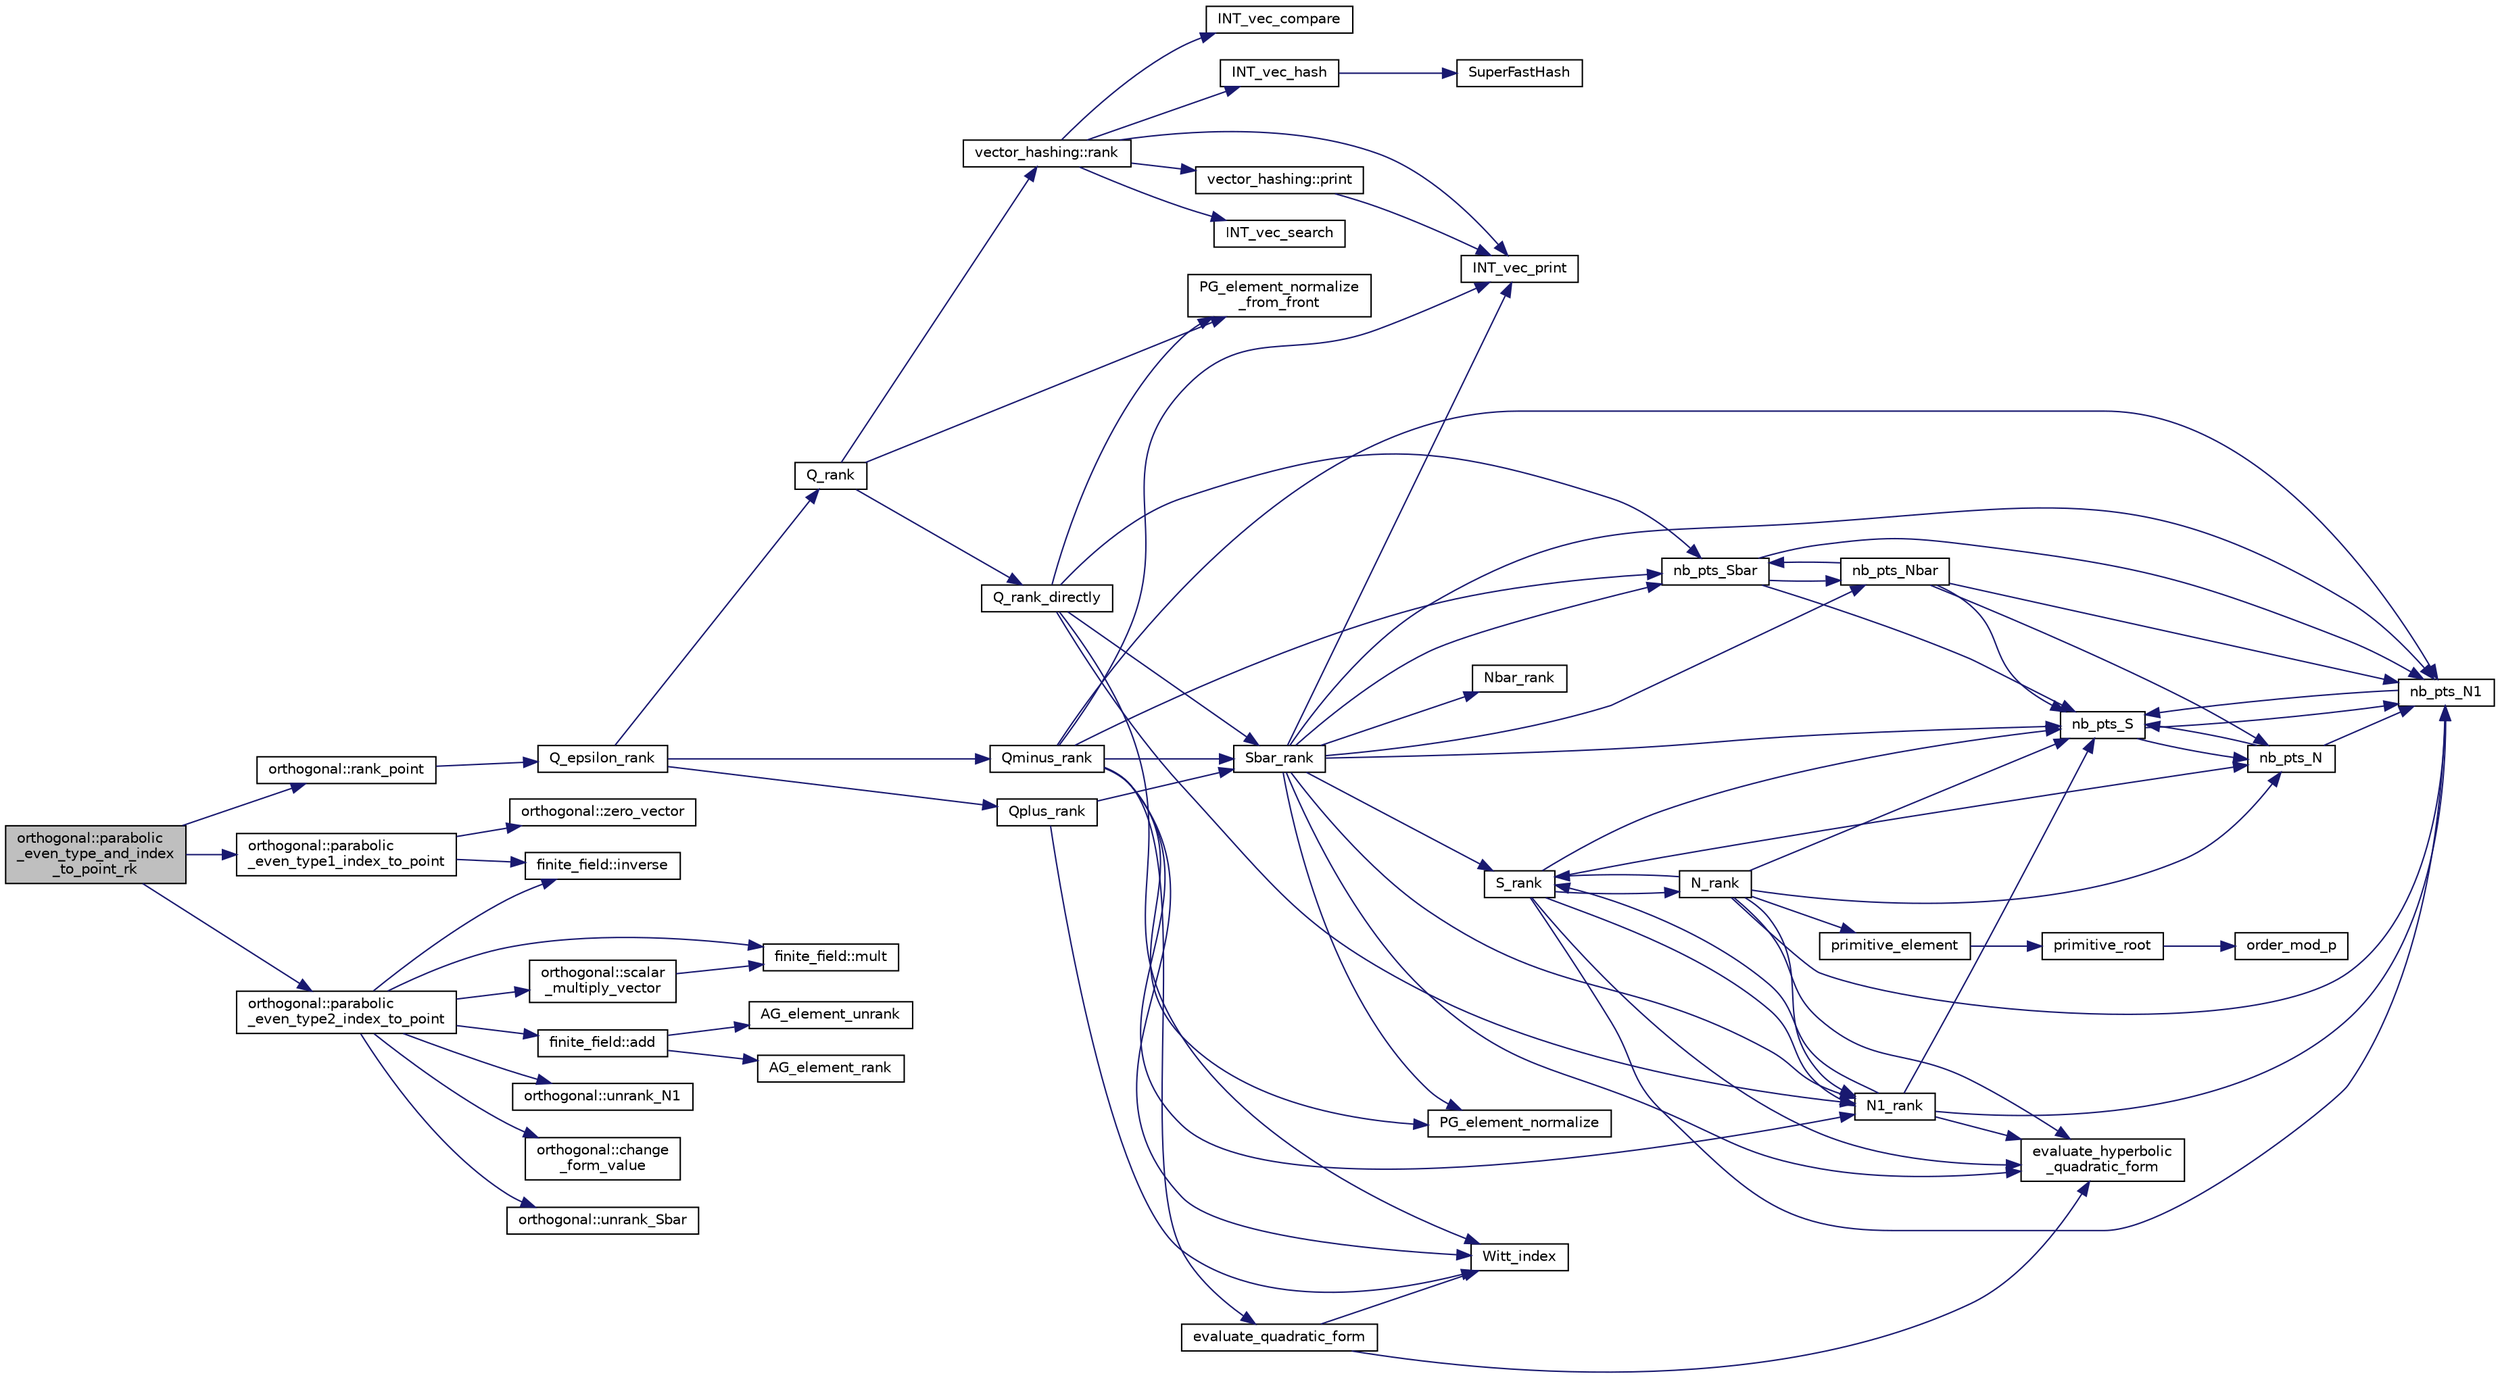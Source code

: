 digraph "orthogonal::parabolic_even_type_and_index_to_point_rk"
{
  edge [fontname="Helvetica",fontsize="10",labelfontname="Helvetica",labelfontsize="10"];
  node [fontname="Helvetica",fontsize="10",shape=record];
  rankdir="LR";
  Node18545 [label="orthogonal::parabolic\l_even_type_and_index\l_to_point_rk",height=0.2,width=0.4,color="black", fillcolor="grey75", style="filled", fontcolor="black"];
  Node18545 -> Node18546 [color="midnightblue",fontsize="10",style="solid",fontname="Helvetica"];
  Node18546 [label="orthogonal::parabolic\l_even_type1_index_to_point",height=0.2,width=0.4,color="black", fillcolor="white", style="filled",URL="$d7/daa/classorthogonal.html#a6646754b896f772146faceaa4100403f"];
  Node18546 -> Node18547 [color="midnightblue",fontsize="10",style="solid",fontname="Helvetica"];
  Node18547 [label="orthogonal::zero_vector",height=0.2,width=0.4,color="black", fillcolor="white", style="filled",URL="$d7/daa/classorthogonal.html#ac549a3cc712c2e811ae33820f0ccd59a"];
  Node18546 -> Node18548 [color="midnightblue",fontsize="10",style="solid",fontname="Helvetica"];
  Node18548 [label="finite_field::inverse",height=0.2,width=0.4,color="black", fillcolor="white", style="filled",URL="$df/d5a/classfinite__field.html#a69f2a12c01e70b7ce2d115c5221c9cdd"];
  Node18545 -> Node18549 [color="midnightblue",fontsize="10",style="solid",fontname="Helvetica"];
  Node18549 [label="orthogonal::rank_point",height=0.2,width=0.4,color="black", fillcolor="white", style="filled",URL="$d7/daa/classorthogonal.html#adb4f1528590a804b3c011a68c9ebf655"];
  Node18549 -> Node18550 [color="midnightblue",fontsize="10",style="solid",fontname="Helvetica"];
  Node18550 [label="Q_epsilon_rank",height=0.2,width=0.4,color="black", fillcolor="white", style="filled",URL="$d4/d67/geometry_8h.html#a0949e1151174e2988aa697cb31942e97"];
  Node18550 -> Node18551 [color="midnightblue",fontsize="10",style="solid",fontname="Helvetica"];
  Node18551 [label="Q_rank",height=0.2,width=0.4,color="black", fillcolor="white", style="filled",URL="$db/da0/lib_2foundations_2geometry_2orthogonal__points_8_c.html#ad2671f4db3224df1e22494b9d946375e"];
  Node18551 -> Node18552 [color="midnightblue",fontsize="10",style="solid",fontname="Helvetica"];
  Node18552 [label="PG_element_normalize\l_from_front",height=0.2,width=0.4,color="black", fillcolor="white", style="filled",URL="$d4/d67/geometry_8h.html#af675caf5f9975573455c8d93cb56bf95"];
  Node18551 -> Node18553 [color="midnightblue",fontsize="10",style="solid",fontname="Helvetica"];
  Node18553 [label="vector_hashing::rank",height=0.2,width=0.4,color="black", fillcolor="white", style="filled",URL="$d8/daa/classvector__hashing.html#a4879796cc2ade5fcef891747909ec710"];
  Node18553 -> Node18554 [color="midnightblue",fontsize="10",style="solid",fontname="Helvetica"];
  Node18554 [label="INT_vec_hash",height=0.2,width=0.4,color="black", fillcolor="white", style="filled",URL="$d5/db4/io__and__os_8h.html#a2c14b1034b07b03b4df943066edeb99f"];
  Node18554 -> Node18555 [color="midnightblue",fontsize="10",style="solid",fontname="Helvetica"];
  Node18555 [label="SuperFastHash",height=0.2,width=0.4,color="black", fillcolor="white", style="filled",URL="$d5/de2/foundations_2data__structures_2data__structures_8h.html#a11d69a8cb5ac90dfb13d2e25df8eb1ce"];
  Node18553 -> Node18556 [color="midnightblue",fontsize="10",style="solid",fontname="Helvetica"];
  Node18556 [label="INT_vec_search",height=0.2,width=0.4,color="black", fillcolor="white", style="filled",URL="$d5/de2/foundations_2data__structures_2data__structures_8h.html#ad103ef2316a1f671bdb68fd9cd9ba945"];
  Node18553 -> Node18557 [color="midnightblue",fontsize="10",style="solid",fontname="Helvetica"];
  Node18557 [label="INT_vec_compare",height=0.2,width=0.4,color="black", fillcolor="white", style="filled",URL="$d5/de2/foundations_2data__structures_2data__structures_8h.html#ac1a17fca23fb4a338aef8547a4c2fded"];
  Node18553 -> Node18558 [color="midnightblue",fontsize="10",style="solid",fontname="Helvetica"];
  Node18558 [label="INT_vec_print",height=0.2,width=0.4,color="black", fillcolor="white", style="filled",URL="$df/dbf/sajeeb_8_c.html#a79a5901af0b47dd0d694109543c027fe"];
  Node18553 -> Node18559 [color="midnightblue",fontsize="10",style="solid",fontname="Helvetica"];
  Node18559 [label="vector_hashing::print",height=0.2,width=0.4,color="black", fillcolor="white", style="filled",URL="$d8/daa/classvector__hashing.html#a4954caab83535e063633dd5d27a564c5"];
  Node18559 -> Node18558 [color="midnightblue",fontsize="10",style="solid",fontname="Helvetica"];
  Node18551 -> Node18560 [color="midnightblue",fontsize="10",style="solid",fontname="Helvetica"];
  Node18560 [label="Q_rank_directly",height=0.2,width=0.4,color="black", fillcolor="white", style="filled",URL="$db/da0/lib_2foundations_2geometry_2orthogonal__points_8_c.html#a5f856abfc1a984dc77a7e21a239ab88e"];
  Node18560 -> Node18561 [color="midnightblue",fontsize="10",style="solid",fontname="Helvetica"];
  Node18561 [label="Witt_index",height=0.2,width=0.4,color="black", fillcolor="white", style="filled",URL="$db/da0/lib_2foundations_2geometry_2orthogonal__points_8_c.html#ab3483ecb9859a6758f82b5327da50534"];
  Node18560 -> Node18562 [color="midnightblue",fontsize="10",style="solid",fontname="Helvetica"];
  Node18562 [label="nb_pts_Sbar",height=0.2,width=0.4,color="black", fillcolor="white", style="filled",URL="$db/da0/lib_2foundations_2geometry_2orthogonal__points_8_c.html#a986dda26505c9934c771578b084f67cc"];
  Node18562 -> Node18563 [color="midnightblue",fontsize="10",style="solid",fontname="Helvetica"];
  Node18563 [label="nb_pts_S",height=0.2,width=0.4,color="black", fillcolor="white", style="filled",URL="$db/da0/lib_2foundations_2geometry_2orthogonal__points_8_c.html#a9bc3dec6e722644d182738102c3e04f3"];
  Node18563 -> Node18564 [color="midnightblue",fontsize="10",style="solid",fontname="Helvetica"];
  Node18564 [label="nb_pts_N",height=0.2,width=0.4,color="black", fillcolor="white", style="filled",URL="$db/da0/lib_2foundations_2geometry_2orthogonal__points_8_c.html#a93e16898c27b1d1c0a6405a7b0615ba6"];
  Node18564 -> Node18563 [color="midnightblue",fontsize="10",style="solid",fontname="Helvetica"];
  Node18564 -> Node18565 [color="midnightblue",fontsize="10",style="solid",fontname="Helvetica"];
  Node18565 [label="nb_pts_N1",height=0.2,width=0.4,color="black", fillcolor="white", style="filled",URL="$db/da0/lib_2foundations_2geometry_2orthogonal__points_8_c.html#ae0f2e1c76523db67b4ec9629ccc35bc6"];
  Node18565 -> Node18563 [color="midnightblue",fontsize="10",style="solid",fontname="Helvetica"];
  Node18563 -> Node18565 [color="midnightblue",fontsize="10",style="solid",fontname="Helvetica"];
  Node18562 -> Node18566 [color="midnightblue",fontsize="10",style="solid",fontname="Helvetica"];
  Node18566 [label="nb_pts_Nbar",height=0.2,width=0.4,color="black", fillcolor="white", style="filled",URL="$db/da0/lib_2foundations_2geometry_2orthogonal__points_8_c.html#a51b4684a176c6841fd3cd6c34c684c2c"];
  Node18566 -> Node18562 [color="midnightblue",fontsize="10",style="solid",fontname="Helvetica"];
  Node18566 -> Node18564 [color="midnightblue",fontsize="10",style="solid",fontname="Helvetica"];
  Node18566 -> Node18563 [color="midnightblue",fontsize="10",style="solid",fontname="Helvetica"];
  Node18566 -> Node18565 [color="midnightblue",fontsize="10",style="solid",fontname="Helvetica"];
  Node18562 -> Node18565 [color="midnightblue",fontsize="10",style="solid",fontname="Helvetica"];
  Node18560 -> Node18567 [color="midnightblue",fontsize="10",style="solid",fontname="Helvetica"];
  Node18567 [label="Sbar_rank",height=0.2,width=0.4,color="black", fillcolor="white", style="filled",URL="$db/da0/lib_2foundations_2geometry_2orthogonal__points_8_c.html#a9f987613e1f3dd623ce4032443a5a4a3"];
  Node18567 -> Node18568 [color="midnightblue",fontsize="10",style="solid",fontname="Helvetica"];
  Node18568 [label="PG_element_normalize",height=0.2,width=0.4,color="black", fillcolor="white", style="filled",URL="$d4/d67/geometry_8h.html#a5a4c3c1158bad6bab0d786c616bd0996"];
  Node18567 -> Node18558 [color="midnightblue",fontsize="10",style="solid",fontname="Helvetica"];
  Node18567 -> Node18562 [color="midnightblue",fontsize="10",style="solid",fontname="Helvetica"];
  Node18567 -> Node18563 [color="midnightblue",fontsize="10",style="solid",fontname="Helvetica"];
  Node18567 -> Node18569 [color="midnightblue",fontsize="10",style="solid",fontname="Helvetica"];
  Node18569 [label="S_rank",height=0.2,width=0.4,color="black", fillcolor="white", style="filled",URL="$db/da0/lib_2foundations_2geometry_2orthogonal__points_8_c.html#a3a31f4ab7622dfd1d56e995cee509faa"];
  Node18569 -> Node18563 [color="midnightblue",fontsize="10",style="solid",fontname="Helvetica"];
  Node18569 -> Node18564 [color="midnightblue",fontsize="10",style="solid",fontname="Helvetica"];
  Node18569 -> Node18565 [color="midnightblue",fontsize="10",style="solid",fontname="Helvetica"];
  Node18569 -> Node18570 [color="midnightblue",fontsize="10",style="solid",fontname="Helvetica"];
  Node18570 [label="N_rank",height=0.2,width=0.4,color="black", fillcolor="white", style="filled",URL="$db/da0/lib_2foundations_2geometry_2orthogonal__points_8_c.html#a750a27350273e325e879377a9ee17bbb"];
  Node18570 -> Node18563 [color="midnightblue",fontsize="10",style="solid",fontname="Helvetica"];
  Node18570 -> Node18564 [color="midnightblue",fontsize="10",style="solid",fontname="Helvetica"];
  Node18570 -> Node18569 [color="midnightblue",fontsize="10",style="solid",fontname="Helvetica"];
  Node18570 -> Node18571 [color="midnightblue",fontsize="10",style="solid",fontname="Helvetica"];
  Node18571 [label="evaluate_hyperbolic\l_quadratic_form",height=0.2,width=0.4,color="black", fillcolor="white", style="filled",URL="$db/da0/lib_2foundations_2geometry_2orthogonal__points_8_c.html#a5f2c422dc24d5720e7a1b36a794ba65a"];
  Node18570 -> Node18565 [color="midnightblue",fontsize="10",style="solid",fontname="Helvetica"];
  Node18570 -> Node18572 [color="midnightblue",fontsize="10",style="solid",fontname="Helvetica"];
  Node18572 [label="primitive_element",height=0.2,width=0.4,color="black", fillcolor="white", style="filled",URL="$db/da0/lib_2foundations_2geometry_2orthogonal__points_8_c.html#a97350390ec02c8cd9f54751708e28768"];
  Node18572 -> Node18573 [color="midnightblue",fontsize="10",style="solid",fontname="Helvetica"];
  Node18573 [label="primitive_root",height=0.2,width=0.4,color="black", fillcolor="white", style="filled",URL="$de/dc5/algebra__and__number__theory_8h.html#a0b6f7619d12ff2c4e60b852b820b0972"];
  Node18573 -> Node18574 [color="midnightblue",fontsize="10",style="solid",fontname="Helvetica"];
  Node18574 [label="order_mod_p",height=0.2,width=0.4,color="black", fillcolor="white", style="filled",URL="$df/dda/number__theory_8_c.html#aa38aa7e68ab81726a4462995135456b2"];
  Node18570 -> Node18575 [color="midnightblue",fontsize="10",style="solid",fontname="Helvetica"];
  Node18575 [label="N1_rank",height=0.2,width=0.4,color="black", fillcolor="white", style="filled",URL="$db/da0/lib_2foundations_2geometry_2orthogonal__points_8_c.html#aeb5e4527dd73fce52439f30400b9946a"];
  Node18575 -> Node18563 [color="midnightblue",fontsize="10",style="solid",fontname="Helvetica"];
  Node18575 -> Node18565 [color="midnightblue",fontsize="10",style="solid",fontname="Helvetica"];
  Node18575 -> Node18569 [color="midnightblue",fontsize="10",style="solid",fontname="Helvetica"];
  Node18575 -> Node18571 [color="midnightblue",fontsize="10",style="solid",fontname="Helvetica"];
  Node18569 -> Node18571 [color="midnightblue",fontsize="10",style="solid",fontname="Helvetica"];
  Node18569 -> Node18575 [color="midnightblue",fontsize="10",style="solid",fontname="Helvetica"];
  Node18567 -> Node18566 [color="midnightblue",fontsize="10",style="solid",fontname="Helvetica"];
  Node18567 -> Node18565 [color="midnightblue",fontsize="10",style="solid",fontname="Helvetica"];
  Node18567 -> Node18576 [color="midnightblue",fontsize="10",style="solid",fontname="Helvetica"];
  Node18576 [label="Nbar_rank",height=0.2,width=0.4,color="black", fillcolor="white", style="filled",URL="$db/da0/lib_2foundations_2geometry_2orthogonal__points_8_c.html#ab1a27ed33557b959a5f02d2a4b81857a"];
  Node18567 -> Node18571 [color="midnightblue",fontsize="10",style="solid",fontname="Helvetica"];
  Node18567 -> Node18575 [color="midnightblue",fontsize="10",style="solid",fontname="Helvetica"];
  Node18560 -> Node18552 [color="midnightblue",fontsize="10",style="solid",fontname="Helvetica"];
  Node18560 -> Node18575 [color="midnightblue",fontsize="10",style="solid",fontname="Helvetica"];
  Node18550 -> Node18577 [color="midnightblue",fontsize="10",style="solid",fontname="Helvetica"];
  Node18577 [label="Qplus_rank",height=0.2,width=0.4,color="black", fillcolor="white", style="filled",URL="$db/da0/lib_2foundations_2geometry_2orthogonal__points_8_c.html#aaa1be357d007a845ce2866169d63afb7"];
  Node18577 -> Node18561 [color="midnightblue",fontsize="10",style="solid",fontname="Helvetica"];
  Node18577 -> Node18567 [color="midnightblue",fontsize="10",style="solid",fontname="Helvetica"];
  Node18550 -> Node18578 [color="midnightblue",fontsize="10",style="solid",fontname="Helvetica"];
  Node18578 [label="Qminus_rank",height=0.2,width=0.4,color="black", fillcolor="white", style="filled",URL="$db/da0/lib_2foundations_2geometry_2orthogonal__points_8_c.html#aec3e3dad3c2c12fa081edab0af2cb91a"];
  Node18578 -> Node18561 [color="midnightblue",fontsize="10",style="solid",fontname="Helvetica"];
  Node18578 -> Node18579 [color="midnightblue",fontsize="10",style="solid",fontname="Helvetica"];
  Node18579 [label="evaluate_quadratic_form",height=0.2,width=0.4,color="black", fillcolor="white", style="filled",URL="$db/da0/lib_2foundations_2geometry_2orthogonal__points_8_c.html#a4faa3ca9079fe60d4ad421506491ed6a"];
  Node18579 -> Node18561 [color="midnightblue",fontsize="10",style="solid",fontname="Helvetica"];
  Node18579 -> Node18571 [color="midnightblue",fontsize="10",style="solid",fontname="Helvetica"];
  Node18578 -> Node18558 [color="midnightblue",fontsize="10",style="solid",fontname="Helvetica"];
  Node18578 -> Node18568 [color="midnightblue",fontsize="10",style="solid",fontname="Helvetica"];
  Node18578 -> Node18567 [color="midnightblue",fontsize="10",style="solid",fontname="Helvetica"];
  Node18578 -> Node18562 [color="midnightblue",fontsize="10",style="solid",fontname="Helvetica"];
  Node18578 -> Node18565 [color="midnightblue",fontsize="10",style="solid",fontname="Helvetica"];
  Node18578 -> Node18575 [color="midnightblue",fontsize="10",style="solid",fontname="Helvetica"];
  Node18545 -> Node18580 [color="midnightblue",fontsize="10",style="solid",fontname="Helvetica"];
  Node18580 [label="orthogonal::parabolic\l_even_type2_index_to_point",height=0.2,width=0.4,color="black", fillcolor="white", style="filled",URL="$d7/daa/classorthogonal.html#ac00a073ffe018536d0b07841b405533a"];
  Node18580 -> Node18581 [color="midnightblue",fontsize="10",style="solid",fontname="Helvetica"];
  Node18581 [label="orthogonal::unrank_N1",height=0.2,width=0.4,color="black", fillcolor="white", style="filled",URL="$d7/daa/classorthogonal.html#ac39ac9cea140f569c2b78ad01310b4b6"];
  Node18580 -> Node18582 [color="midnightblue",fontsize="10",style="solid",fontname="Helvetica"];
  Node18582 [label="orthogonal::change\l_form_value",height=0.2,width=0.4,color="black", fillcolor="white", style="filled",URL="$d7/daa/classorthogonal.html#a981c26d4b73e152cd884f0b969a581bf"];
  Node18580 -> Node18583 [color="midnightblue",fontsize="10",style="solid",fontname="Helvetica"];
  Node18583 [label="orthogonal::unrank_Sbar",height=0.2,width=0.4,color="black", fillcolor="white", style="filled",URL="$d7/daa/classorthogonal.html#af5dc4e991f79be6bfdce4325648e037a"];
  Node18580 -> Node18584 [color="midnightblue",fontsize="10",style="solid",fontname="Helvetica"];
  Node18584 [label="orthogonal::scalar\l_multiply_vector",height=0.2,width=0.4,color="black", fillcolor="white", style="filled",URL="$d7/daa/classorthogonal.html#aa09d1376cd2f6bd9a3dbc05d2e300345"];
  Node18584 -> Node18585 [color="midnightblue",fontsize="10",style="solid",fontname="Helvetica"];
  Node18585 [label="finite_field::mult",height=0.2,width=0.4,color="black", fillcolor="white", style="filled",URL="$df/d5a/classfinite__field.html#a24fb5917aa6d4d656fd855b7f44a13b0"];
  Node18580 -> Node18548 [color="midnightblue",fontsize="10",style="solid",fontname="Helvetica"];
  Node18580 -> Node18585 [color="midnightblue",fontsize="10",style="solid",fontname="Helvetica"];
  Node18580 -> Node18586 [color="midnightblue",fontsize="10",style="solid",fontname="Helvetica"];
  Node18586 [label="finite_field::add",height=0.2,width=0.4,color="black", fillcolor="white", style="filled",URL="$df/d5a/classfinite__field.html#a8f12328a27500f3c7be0c849ebbc9d14"];
  Node18586 -> Node18587 [color="midnightblue",fontsize="10",style="solid",fontname="Helvetica"];
  Node18587 [label="AG_element_unrank",height=0.2,width=0.4,color="black", fillcolor="white", style="filled",URL="$d4/d67/geometry_8h.html#a4a33b86c87b2879b97cfa1327abe2885"];
  Node18586 -> Node18588 [color="midnightblue",fontsize="10",style="solid",fontname="Helvetica"];
  Node18588 [label="AG_element_rank",height=0.2,width=0.4,color="black", fillcolor="white", style="filled",URL="$d4/d67/geometry_8h.html#ab2ac908d07dd8038fd996e26bdc75c17"];
}
